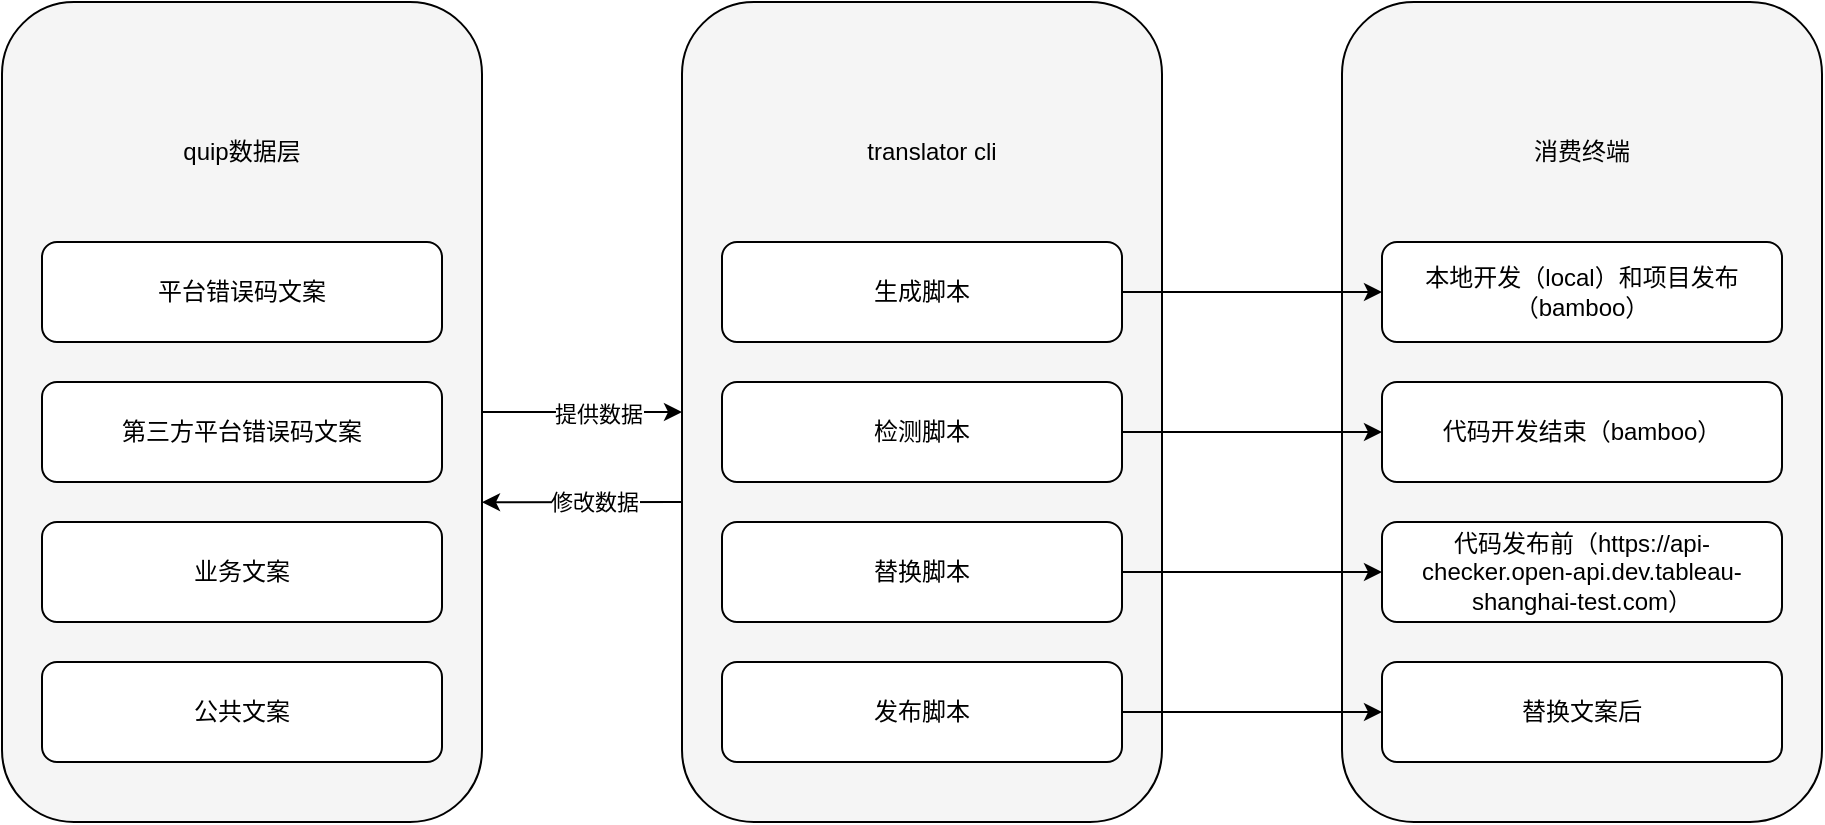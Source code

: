 <mxfile version="26.0.11">
  <diagram name="Page-1" id="2ca16b54-16f6-2749-3443-fa8db7711227">
    <mxGraphModel dx="1687" dy="918" grid="1" gridSize="10" guides="1" tooltips="1" connect="1" arrows="1" fold="1" page="1" pageScale="1" pageWidth="1100" pageHeight="850" background="none" math="0" shadow="0">
      <root>
        <mxCell id="0" />
        <mxCell id="1" parent="0" />
        <mxCell id="wadp7KTghlVlg7lMaca4-18" value="发布脚本" style="edgeStyle=none;curved=1;rounded=0;html=1;exitX=0.5;exitY=1;exitDx=0;exitDy=0;entryX=1;entryY=0;entryDx=0;entryDy=0;" edge="1" parent="1" target="wadp7KTghlVlg7lMaca4-14">
          <mxGeometry relative="1" as="geometry">
            <mxPoint x="420" y="240" as="sourcePoint" />
            <Array as="points">
              <mxPoint x="500" y="440" />
            </Array>
          </mxGeometry>
        </mxCell>
        <mxCell id="wadp7KTghlVlg7lMaca4-181" value="" style="rounded=1;whiteSpace=wrap;html=1;fillColor=#F5F5F5;strokeColor=#000000;" vertex="1" parent="1">
          <mxGeometry x="50" y="60" width="240" height="410" as="geometry" />
        </mxCell>
        <mxCell id="wadp7KTghlVlg7lMaca4-182" value="平台错误码文案" style="rounded=1;whiteSpace=wrap;html=1;fillColor=#FFFFFF;strokeColor=#000000;" vertex="1" parent="1">
          <mxGeometry x="70" y="180" width="200" height="50" as="geometry" />
        </mxCell>
        <mxCell id="wadp7KTghlVlg7lMaca4-183" value="第三方平台错误码文案" style="rounded=1;whiteSpace=wrap;html=1;fillColor=#FFFFFF;strokeColor=#000000;" vertex="1" parent="1">
          <mxGeometry x="70" y="250" width="200" height="50" as="geometry" />
        </mxCell>
        <mxCell id="wadp7KTghlVlg7lMaca4-184" value="业务文案" style="rounded=1;whiteSpace=wrap;html=1;fillColor=#FFFFFF;strokeColor=#000000;" vertex="1" parent="1">
          <mxGeometry x="70" y="320" width="200" height="50" as="geometry" />
        </mxCell>
        <mxCell id="wadp7KTghlVlg7lMaca4-185" value="公共文案" style="rounded=1;whiteSpace=wrap;html=1;fillColor=#FFFFFF;strokeColor=#000000;" vertex="1" parent="1">
          <mxGeometry x="70" y="390" width="200" height="50" as="geometry" />
        </mxCell>
        <mxCell id="wadp7KTghlVlg7lMaca4-186" value="" style="rounded=1;whiteSpace=wrap;html=1;fillColor=#F5F5F5;strokeColor=#000000;" vertex="1" parent="1">
          <mxGeometry x="390" y="60" width="240" height="410" as="geometry" />
        </mxCell>
        <mxCell id="wadp7KTghlVlg7lMaca4-187" value="检测脚本" style="rounded=1;whiteSpace=wrap;html=1;fillColor=#FFFFFF;strokeColor=#000000;" vertex="1" parent="1">
          <mxGeometry x="410" y="250" width="200" height="50" as="geometry" />
        </mxCell>
        <mxCell id="wadp7KTghlVlg7lMaca4-188" value="生成脚本" style="rounded=1;whiteSpace=wrap;html=1;fillColor=#FFFFFF;strokeColor=#000000;" vertex="1" parent="1">
          <mxGeometry x="410" y="180" width="200" height="50" as="geometry" />
        </mxCell>
        <mxCell id="wadp7KTghlVlg7lMaca4-189" value="替换脚本" style="rounded=1;whiteSpace=wrap;html=1;fillColor=#FFFFFF;strokeColor=#000000;" vertex="1" parent="1">
          <mxGeometry x="410" y="320" width="200" height="50" as="geometry" />
        </mxCell>
        <mxCell id="wadp7KTghlVlg7lMaca4-190" value="发布脚本" style="rounded=1;whiteSpace=wrap;html=1;fillColor=#FFFFFF;strokeColor=#000000;" vertex="1" parent="1">
          <mxGeometry x="410" y="390" width="200" height="50" as="geometry" />
        </mxCell>
        <mxCell id="wadp7KTghlVlg7lMaca4-191" value="消费终端" style="rounded=1;whiteSpace=wrap;html=1;fillColor=#F5F5F5;strokeColor=#000000;" vertex="1" parent="1">
          <mxGeometry x="720" y="60" width="240" height="410" as="geometry" />
        </mxCell>
        <mxCell id="wadp7KTghlVlg7lMaca4-192" value="本地开发（local）和项目发布（bamboo）" style="rounded=1;whiteSpace=wrap;html=1;fillColor=#FFFFFF;strokeColor=#000000;" vertex="1" parent="1">
          <mxGeometry x="740" y="180" width="200" height="50" as="geometry" />
        </mxCell>
        <mxCell id="wadp7KTghlVlg7lMaca4-193" value="代码开发结束（bamboo）" style="rounded=1;whiteSpace=wrap;html=1;fillColor=#FFFFFF;strokeColor=#000000;" vertex="1" parent="1">
          <mxGeometry x="740" y="250" width="200" height="50" as="geometry" />
        </mxCell>
        <mxCell id="wadp7KTghlVlg7lMaca4-194" value="代码发布前（https://api-checker.open-api.dev.tableau-shanghai-test.com）" style="rounded=1;whiteSpace=wrap;html=1;fillColor=#FFFFFF;strokeColor=#000000;" vertex="1" parent="1">
          <mxGeometry x="740" y="320" width="200" height="50" as="geometry" />
        </mxCell>
        <mxCell id="wadp7KTghlVlg7lMaca4-195" value="替换文案后" style="rounded=1;whiteSpace=wrap;html=1;fillColor=#FFFFFF;strokeColor=#000000;" vertex="1" parent="1">
          <mxGeometry x="740" y="390" width="200" height="50" as="geometry" />
        </mxCell>
        <mxCell id="wadp7KTghlVlg7lMaca4-196" value="quip数据层" style="text;html=1;align=center;verticalAlign=middle;whiteSpace=wrap;rounded=0;" vertex="1" parent="1">
          <mxGeometry x="125" y="120" width="90" height="30" as="geometry" />
        </mxCell>
        <mxCell id="wadp7KTghlVlg7lMaca4-197" value="translator cli" style="text;html=1;align=center;verticalAlign=middle;whiteSpace=wrap;rounded=0;" vertex="1" parent="1">
          <mxGeometry x="480" y="120" width="70" height="30" as="geometry" />
        </mxCell>
        <mxCell id="wadp7KTghlVlg7lMaca4-198" value="消费终端" style="text;html=1;align=center;verticalAlign=middle;whiteSpace=wrap;rounded=0;" vertex="1" parent="1">
          <mxGeometry x="810" y="120" width="60" height="30" as="geometry" />
        </mxCell>
        <mxCell id="wadp7KTghlVlg7lMaca4-199" value="" style="endArrow=classic;html=1;rounded=0;exitX=1;exitY=0.5;exitDx=0;exitDy=0;entryX=0;entryY=0.5;entryDx=0;entryDy=0;" edge="1" parent="1" source="wadp7KTghlVlg7lMaca4-188" target="wadp7KTghlVlg7lMaca4-192">
          <mxGeometry width="50" height="50" relative="1" as="geometry">
            <mxPoint x="610" y="206" as="sourcePoint" />
            <mxPoint x="660" y="140" as="targetPoint" />
          </mxGeometry>
        </mxCell>
        <mxCell id="wadp7KTghlVlg7lMaca4-200" value="" style="endArrow=classic;html=1;rounded=0;exitX=1;exitY=0.5;exitDx=0;exitDy=0;entryX=0;entryY=0.5;entryDx=0;entryDy=0;" edge="1" parent="1" source="wadp7KTghlVlg7lMaca4-187" target="wadp7KTghlVlg7lMaca4-193">
          <mxGeometry width="50" height="50" relative="1" as="geometry">
            <mxPoint x="480" y="190" as="sourcePoint" />
            <mxPoint x="650" y="300" as="targetPoint" />
          </mxGeometry>
        </mxCell>
        <mxCell id="wadp7KTghlVlg7lMaca4-201" value="" style="endArrow=classic;html=1;rounded=0;exitX=1;exitY=0.5;exitDx=0;exitDy=0;entryX=0;entryY=0.5;entryDx=0;entryDy=0;" edge="1" parent="1" source="wadp7KTghlVlg7lMaca4-189" target="wadp7KTghlVlg7lMaca4-194">
          <mxGeometry width="50" height="50" relative="1" as="geometry">
            <mxPoint x="480" y="70" as="sourcePoint" />
            <mxPoint x="670" y="340" as="targetPoint" />
          </mxGeometry>
        </mxCell>
        <mxCell id="wadp7KTghlVlg7lMaca4-202" value="" style="endArrow=classic;html=1;rounded=0;exitX=1;exitY=0.5;exitDx=0;exitDy=0;entryX=0;entryY=0.5;entryDx=0;entryDy=0;" edge="1" parent="1" source="wadp7KTghlVlg7lMaca4-190" target="wadp7KTghlVlg7lMaca4-195">
          <mxGeometry width="50" height="50" relative="1" as="geometry">
            <mxPoint x="480" y="310" as="sourcePoint" />
            <mxPoint x="650" y="400" as="targetPoint" />
          </mxGeometry>
        </mxCell>
        <mxCell id="wadp7KTghlVlg7lMaca4-203" style="edgeStyle=orthogonalEdgeStyle;rounded=0;orthogonalLoop=1;jettySize=auto;html=1;exitX=1;exitY=0.5;exitDx=0;exitDy=0;" edge="1" parent="1" source="wadp7KTghlVlg7lMaca4-181">
          <mxGeometry relative="1" as="geometry">
            <mxPoint x="390" y="265" as="targetPoint" />
          </mxGeometry>
        </mxCell>
        <mxCell id="wadp7KTghlVlg7lMaca4-204" value="提供数据" style="edgeLabel;html=1;align=center;verticalAlign=middle;resizable=0;points=[];" vertex="1" connectable="0" parent="wadp7KTghlVlg7lMaca4-203">
          <mxGeometry x="0.187" relative="1" as="geometry">
            <mxPoint x="-1" as="offset" />
          </mxGeometry>
        </mxCell>
        <mxCell id="wadp7KTghlVlg7lMaca4-205" value="" style="endArrow=classic;html=1;rounded=0;entryX=1;entryY=0.61;entryDx=0;entryDy=0;entryPerimeter=0;" edge="1" parent="1" target="wadp7KTghlVlg7lMaca4-181">
          <mxGeometry width="50" height="50" relative="1" as="geometry">
            <mxPoint x="390" y="310" as="sourcePoint" />
            <mxPoint x="530" y="260" as="targetPoint" />
          </mxGeometry>
        </mxCell>
        <mxCell id="wadp7KTghlVlg7lMaca4-206" value="修改数据" style="edgeLabel;html=1;align=center;verticalAlign=middle;resizable=0;points=[];" vertex="1" connectable="0" parent="wadp7KTghlVlg7lMaca4-205">
          <mxGeometry x="-0.107" relative="1" as="geometry">
            <mxPoint as="offset" />
          </mxGeometry>
        </mxCell>
      </root>
    </mxGraphModel>
  </diagram>
</mxfile>
